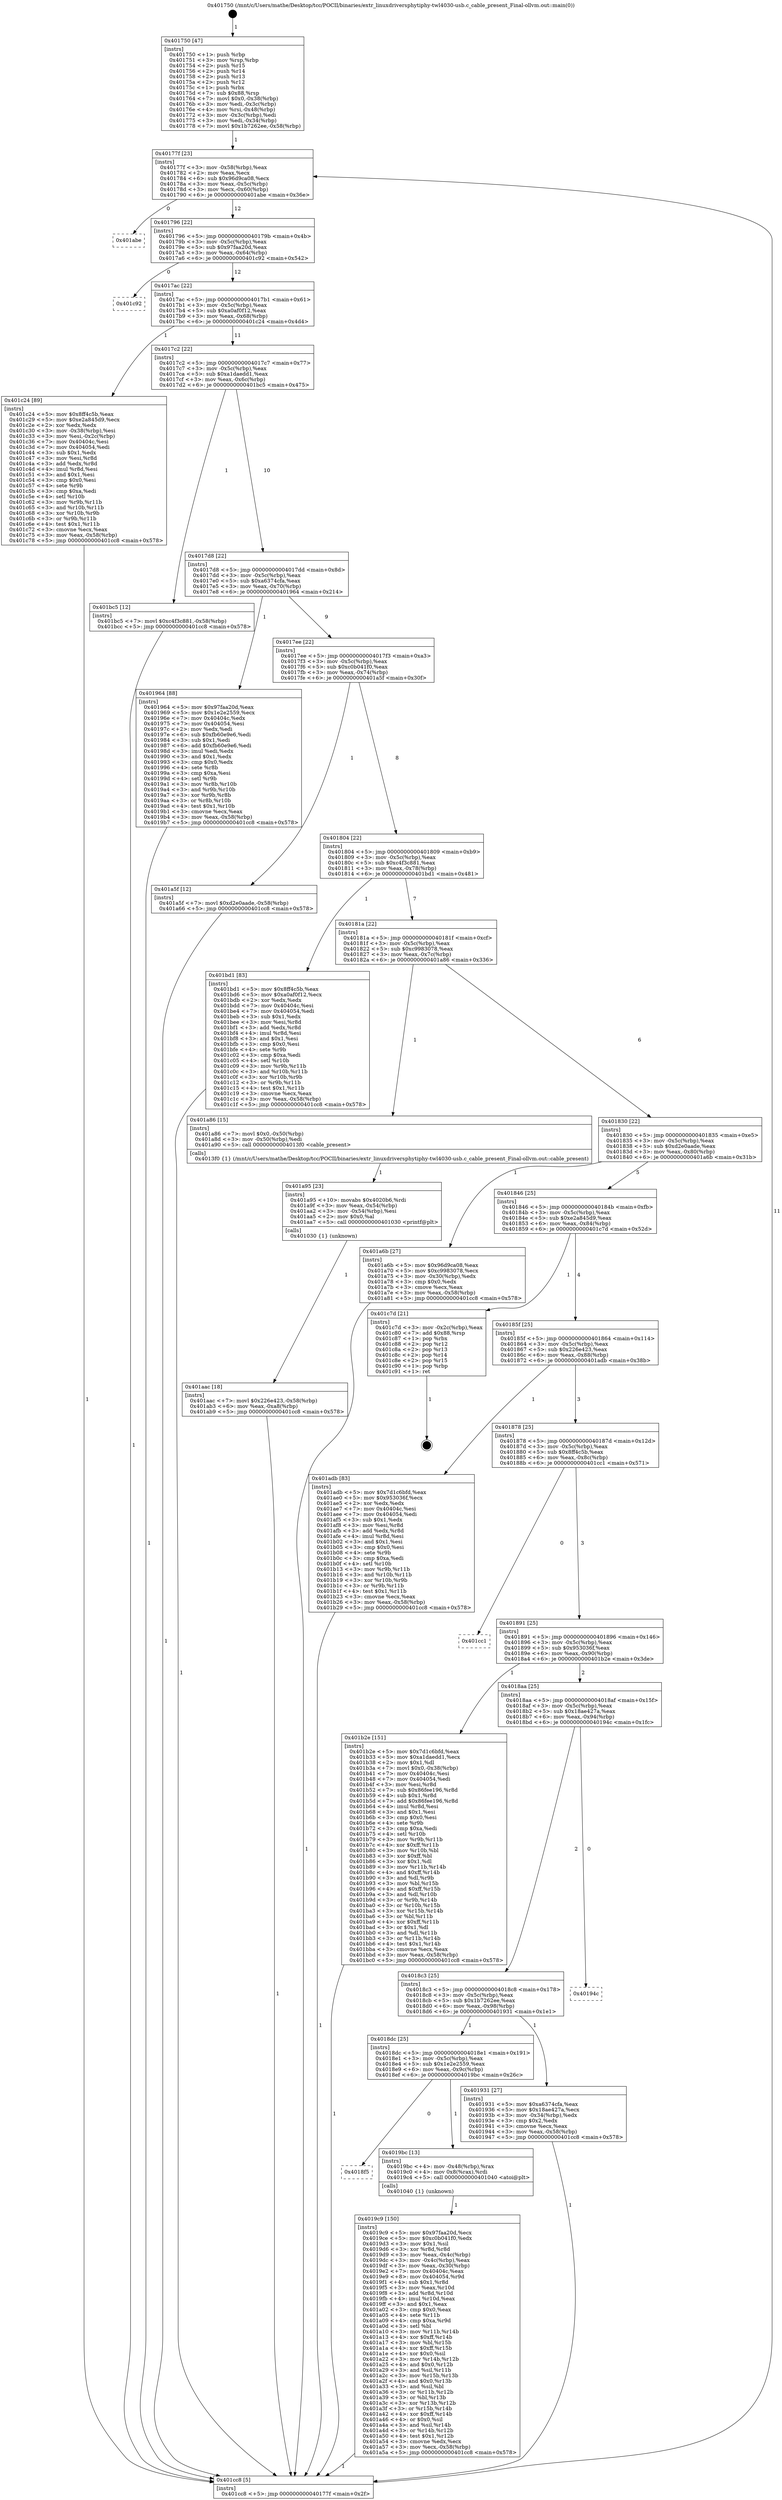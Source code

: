 digraph "0x401750" {
  label = "0x401750 (/mnt/c/Users/mathe/Desktop/tcc/POCII/binaries/extr_linuxdriversphytiphy-twl4030-usb.c_cable_present_Final-ollvm.out::main(0))"
  labelloc = "t"
  node[shape=record]

  Entry [label="",width=0.3,height=0.3,shape=circle,fillcolor=black,style=filled]
  "0x40177f" [label="{
     0x40177f [23]\l
     | [instrs]\l
     &nbsp;&nbsp;0x40177f \<+3\>: mov -0x58(%rbp),%eax\l
     &nbsp;&nbsp;0x401782 \<+2\>: mov %eax,%ecx\l
     &nbsp;&nbsp;0x401784 \<+6\>: sub $0x96d9ca08,%ecx\l
     &nbsp;&nbsp;0x40178a \<+3\>: mov %eax,-0x5c(%rbp)\l
     &nbsp;&nbsp;0x40178d \<+3\>: mov %ecx,-0x60(%rbp)\l
     &nbsp;&nbsp;0x401790 \<+6\>: je 0000000000401abe \<main+0x36e\>\l
  }"]
  "0x401abe" [label="{
     0x401abe\l
  }", style=dashed]
  "0x401796" [label="{
     0x401796 [22]\l
     | [instrs]\l
     &nbsp;&nbsp;0x401796 \<+5\>: jmp 000000000040179b \<main+0x4b\>\l
     &nbsp;&nbsp;0x40179b \<+3\>: mov -0x5c(%rbp),%eax\l
     &nbsp;&nbsp;0x40179e \<+5\>: sub $0x97faa20d,%eax\l
     &nbsp;&nbsp;0x4017a3 \<+3\>: mov %eax,-0x64(%rbp)\l
     &nbsp;&nbsp;0x4017a6 \<+6\>: je 0000000000401c92 \<main+0x542\>\l
  }"]
  Exit [label="",width=0.3,height=0.3,shape=circle,fillcolor=black,style=filled,peripheries=2]
  "0x401c92" [label="{
     0x401c92\l
  }", style=dashed]
  "0x4017ac" [label="{
     0x4017ac [22]\l
     | [instrs]\l
     &nbsp;&nbsp;0x4017ac \<+5\>: jmp 00000000004017b1 \<main+0x61\>\l
     &nbsp;&nbsp;0x4017b1 \<+3\>: mov -0x5c(%rbp),%eax\l
     &nbsp;&nbsp;0x4017b4 \<+5\>: sub $0xa0af0f12,%eax\l
     &nbsp;&nbsp;0x4017b9 \<+3\>: mov %eax,-0x68(%rbp)\l
     &nbsp;&nbsp;0x4017bc \<+6\>: je 0000000000401c24 \<main+0x4d4\>\l
  }"]
  "0x401aac" [label="{
     0x401aac [18]\l
     | [instrs]\l
     &nbsp;&nbsp;0x401aac \<+7\>: movl $0x226e423,-0x58(%rbp)\l
     &nbsp;&nbsp;0x401ab3 \<+6\>: mov %eax,-0xa8(%rbp)\l
     &nbsp;&nbsp;0x401ab9 \<+5\>: jmp 0000000000401cc8 \<main+0x578\>\l
  }"]
  "0x401c24" [label="{
     0x401c24 [89]\l
     | [instrs]\l
     &nbsp;&nbsp;0x401c24 \<+5\>: mov $0x8ff4c5b,%eax\l
     &nbsp;&nbsp;0x401c29 \<+5\>: mov $0xe2a845d9,%ecx\l
     &nbsp;&nbsp;0x401c2e \<+2\>: xor %edx,%edx\l
     &nbsp;&nbsp;0x401c30 \<+3\>: mov -0x38(%rbp),%esi\l
     &nbsp;&nbsp;0x401c33 \<+3\>: mov %esi,-0x2c(%rbp)\l
     &nbsp;&nbsp;0x401c36 \<+7\>: mov 0x40404c,%esi\l
     &nbsp;&nbsp;0x401c3d \<+7\>: mov 0x404054,%edi\l
     &nbsp;&nbsp;0x401c44 \<+3\>: sub $0x1,%edx\l
     &nbsp;&nbsp;0x401c47 \<+3\>: mov %esi,%r8d\l
     &nbsp;&nbsp;0x401c4a \<+3\>: add %edx,%r8d\l
     &nbsp;&nbsp;0x401c4d \<+4\>: imul %r8d,%esi\l
     &nbsp;&nbsp;0x401c51 \<+3\>: and $0x1,%esi\l
     &nbsp;&nbsp;0x401c54 \<+3\>: cmp $0x0,%esi\l
     &nbsp;&nbsp;0x401c57 \<+4\>: sete %r9b\l
     &nbsp;&nbsp;0x401c5b \<+3\>: cmp $0xa,%edi\l
     &nbsp;&nbsp;0x401c5e \<+4\>: setl %r10b\l
     &nbsp;&nbsp;0x401c62 \<+3\>: mov %r9b,%r11b\l
     &nbsp;&nbsp;0x401c65 \<+3\>: and %r10b,%r11b\l
     &nbsp;&nbsp;0x401c68 \<+3\>: xor %r10b,%r9b\l
     &nbsp;&nbsp;0x401c6b \<+3\>: or %r9b,%r11b\l
     &nbsp;&nbsp;0x401c6e \<+4\>: test $0x1,%r11b\l
     &nbsp;&nbsp;0x401c72 \<+3\>: cmovne %ecx,%eax\l
     &nbsp;&nbsp;0x401c75 \<+3\>: mov %eax,-0x58(%rbp)\l
     &nbsp;&nbsp;0x401c78 \<+5\>: jmp 0000000000401cc8 \<main+0x578\>\l
  }"]
  "0x4017c2" [label="{
     0x4017c2 [22]\l
     | [instrs]\l
     &nbsp;&nbsp;0x4017c2 \<+5\>: jmp 00000000004017c7 \<main+0x77\>\l
     &nbsp;&nbsp;0x4017c7 \<+3\>: mov -0x5c(%rbp),%eax\l
     &nbsp;&nbsp;0x4017ca \<+5\>: sub $0xa1daedd1,%eax\l
     &nbsp;&nbsp;0x4017cf \<+3\>: mov %eax,-0x6c(%rbp)\l
     &nbsp;&nbsp;0x4017d2 \<+6\>: je 0000000000401bc5 \<main+0x475\>\l
  }"]
  "0x401a95" [label="{
     0x401a95 [23]\l
     | [instrs]\l
     &nbsp;&nbsp;0x401a95 \<+10\>: movabs $0x4020b6,%rdi\l
     &nbsp;&nbsp;0x401a9f \<+3\>: mov %eax,-0x54(%rbp)\l
     &nbsp;&nbsp;0x401aa2 \<+3\>: mov -0x54(%rbp),%esi\l
     &nbsp;&nbsp;0x401aa5 \<+2\>: mov $0x0,%al\l
     &nbsp;&nbsp;0x401aa7 \<+5\>: call 0000000000401030 \<printf@plt\>\l
     | [calls]\l
     &nbsp;&nbsp;0x401030 \{1\} (unknown)\l
  }"]
  "0x401bc5" [label="{
     0x401bc5 [12]\l
     | [instrs]\l
     &nbsp;&nbsp;0x401bc5 \<+7\>: movl $0xc4f3c881,-0x58(%rbp)\l
     &nbsp;&nbsp;0x401bcc \<+5\>: jmp 0000000000401cc8 \<main+0x578\>\l
  }"]
  "0x4017d8" [label="{
     0x4017d8 [22]\l
     | [instrs]\l
     &nbsp;&nbsp;0x4017d8 \<+5\>: jmp 00000000004017dd \<main+0x8d\>\l
     &nbsp;&nbsp;0x4017dd \<+3\>: mov -0x5c(%rbp),%eax\l
     &nbsp;&nbsp;0x4017e0 \<+5\>: sub $0xa6374cfa,%eax\l
     &nbsp;&nbsp;0x4017e5 \<+3\>: mov %eax,-0x70(%rbp)\l
     &nbsp;&nbsp;0x4017e8 \<+6\>: je 0000000000401964 \<main+0x214\>\l
  }"]
  "0x4019c9" [label="{
     0x4019c9 [150]\l
     | [instrs]\l
     &nbsp;&nbsp;0x4019c9 \<+5\>: mov $0x97faa20d,%ecx\l
     &nbsp;&nbsp;0x4019ce \<+5\>: mov $0xc0b041f0,%edx\l
     &nbsp;&nbsp;0x4019d3 \<+3\>: mov $0x1,%sil\l
     &nbsp;&nbsp;0x4019d6 \<+3\>: xor %r8d,%r8d\l
     &nbsp;&nbsp;0x4019d9 \<+3\>: mov %eax,-0x4c(%rbp)\l
     &nbsp;&nbsp;0x4019dc \<+3\>: mov -0x4c(%rbp),%eax\l
     &nbsp;&nbsp;0x4019df \<+3\>: mov %eax,-0x30(%rbp)\l
     &nbsp;&nbsp;0x4019e2 \<+7\>: mov 0x40404c,%eax\l
     &nbsp;&nbsp;0x4019e9 \<+8\>: mov 0x404054,%r9d\l
     &nbsp;&nbsp;0x4019f1 \<+4\>: sub $0x1,%r8d\l
     &nbsp;&nbsp;0x4019f5 \<+3\>: mov %eax,%r10d\l
     &nbsp;&nbsp;0x4019f8 \<+3\>: add %r8d,%r10d\l
     &nbsp;&nbsp;0x4019fb \<+4\>: imul %r10d,%eax\l
     &nbsp;&nbsp;0x4019ff \<+3\>: and $0x1,%eax\l
     &nbsp;&nbsp;0x401a02 \<+3\>: cmp $0x0,%eax\l
     &nbsp;&nbsp;0x401a05 \<+4\>: sete %r11b\l
     &nbsp;&nbsp;0x401a09 \<+4\>: cmp $0xa,%r9d\l
     &nbsp;&nbsp;0x401a0d \<+3\>: setl %bl\l
     &nbsp;&nbsp;0x401a10 \<+3\>: mov %r11b,%r14b\l
     &nbsp;&nbsp;0x401a13 \<+4\>: xor $0xff,%r14b\l
     &nbsp;&nbsp;0x401a17 \<+3\>: mov %bl,%r15b\l
     &nbsp;&nbsp;0x401a1a \<+4\>: xor $0xff,%r15b\l
     &nbsp;&nbsp;0x401a1e \<+4\>: xor $0x0,%sil\l
     &nbsp;&nbsp;0x401a22 \<+3\>: mov %r14b,%r12b\l
     &nbsp;&nbsp;0x401a25 \<+4\>: and $0x0,%r12b\l
     &nbsp;&nbsp;0x401a29 \<+3\>: and %sil,%r11b\l
     &nbsp;&nbsp;0x401a2c \<+3\>: mov %r15b,%r13b\l
     &nbsp;&nbsp;0x401a2f \<+4\>: and $0x0,%r13b\l
     &nbsp;&nbsp;0x401a33 \<+3\>: and %sil,%bl\l
     &nbsp;&nbsp;0x401a36 \<+3\>: or %r11b,%r12b\l
     &nbsp;&nbsp;0x401a39 \<+3\>: or %bl,%r13b\l
     &nbsp;&nbsp;0x401a3c \<+3\>: xor %r13b,%r12b\l
     &nbsp;&nbsp;0x401a3f \<+3\>: or %r15b,%r14b\l
     &nbsp;&nbsp;0x401a42 \<+4\>: xor $0xff,%r14b\l
     &nbsp;&nbsp;0x401a46 \<+4\>: or $0x0,%sil\l
     &nbsp;&nbsp;0x401a4a \<+3\>: and %sil,%r14b\l
     &nbsp;&nbsp;0x401a4d \<+3\>: or %r14b,%r12b\l
     &nbsp;&nbsp;0x401a50 \<+4\>: test $0x1,%r12b\l
     &nbsp;&nbsp;0x401a54 \<+3\>: cmovne %edx,%ecx\l
     &nbsp;&nbsp;0x401a57 \<+3\>: mov %ecx,-0x58(%rbp)\l
     &nbsp;&nbsp;0x401a5a \<+5\>: jmp 0000000000401cc8 \<main+0x578\>\l
  }"]
  "0x401964" [label="{
     0x401964 [88]\l
     | [instrs]\l
     &nbsp;&nbsp;0x401964 \<+5\>: mov $0x97faa20d,%eax\l
     &nbsp;&nbsp;0x401969 \<+5\>: mov $0x1e2e2559,%ecx\l
     &nbsp;&nbsp;0x40196e \<+7\>: mov 0x40404c,%edx\l
     &nbsp;&nbsp;0x401975 \<+7\>: mov 0x404054,%esi\l
     &nbsp;&nbsp;0x40197c \<+2\>: mov %edx,%edi\l
     &nbsp;&nbsp;0x40197e \<+6\>: sub $0xfb60e9e6,%edi\l
     &nbsp;&nbsp;0x401984 \<+3\>: sub $0x1,%edi\l
     &nbsp;&nbsp;0x401987 \<+6\>: add $0xfb60e9e6,%edi\l
     &nbsp;&nbsp;0x40198d \<+3\>: imul %edi,%edx\l
     &nbsp;&nbsp;0x401990 \<+3\>: and $0x1,%edx\l
     &nbsp;&nbsp;0x401993 \<+3\>: cmp $0x0,%edx\l
     &nbsp;&nbsp;0x401996 \<+4\>: sete %r8b\l
     &nbsp;&nbsp;0x40199a \<+3\>: cmp $0xa,%esi\l
     &nbsp;&nbsp;0x40199d \<+4\>: setl %r9b\l
     &nbsp;&nbsp;0x4019a1 \<+3\>: mov %r8b,%r10b\l
     &nbsp;&nbsp;0x4019a4 \<+3\>: and %r9b,%r10b\l
     &nbsp;&nbsp;0x4019a7 \<+3\>: xor %r9b,%r8b\l
     &nbsp;&nbsp;0x4019aa \<+3\>: or %r8b,%r10b\l
     &nbsp;&nbsp;0x4019ad \<+4\>: test $0x1,%r10b\l
     &nbsp;&nbsp;0x4019b1 \<+3\>: cmovne %ecx,%eax\l
     &nbsp;&nbsp;0x4019b4 \<+3\>: mov %eax,-0x58(%rbp)\l
     &nbsp;&nbsp;0x4019b7 \<+5\>: jmp 0000000000401cc8 \<main+0x578\>\l
  }"]
  "0x4017ee" [label="{
     0x4017ee [22]\l
     | [instrs]\l
     &nbsp;&nbsp;0x4017ee \<+5\>: jmp 00000000004017f3 \<main+0xa3\>\l
     &nbsp;&nbsp;0x4017f3 \<+3\>: mov -0x5c(%rbp),%eax\l
     &nbsp;&nbsp;0x4017f6 \<+5\>: sub $0xc0b041f0,%eax\l
     &nbsp;&nbsp;0x4017fb \<+3\>: mov %eax,-0x74(%rbp)\l
     &nbsp;&nbsp;0x4017fe \<+6\>: je 0000000000401a5f \<main+0x30f\>\l
  }"]
  "0x4018f5" [label="{
     0x4018f5\l
  }", style=dashed]
  "0x401a5f" [label="{
     0x401a5f [12]\l
     | [instrs]\l
     &nbsp;&nbsp;0x401a5f \<+7\>: movl $0xd2e0aade,-0x58(%rbp)\l
     &nbsp;&nbsp;0x401a66 \<+5\>: jmp 0000000000401cc8 \<main+0x578\>\l
  }"]
  "0x401804" [label="{
     0x401804 [22]\l
     | [instrs]\l
     &nbsp;&nbsp;0x401804 \<+5\>: jmp 0000000000401809 \<main+0xb9\>\l
     &nbsp;&nbsp;0x401809 \<+3\>: mov -0x5c(%rbp),%eax\l
     &nbsp;&nbsp;0x40180c \<+5\>: sub $0xc4f3c881,%eax\l
     &nbsp;&nbsp;0x401811 \<+3\>: mov %eax,-0x78(%rbp)\l
     &nbsp;&nbsp;0x401814 \<+6\>: je 0000000000401bd1 \<main+0x481\>\l
  }"]
  "0x4019bc" [label="{
     0x4019bc [13]\l
     | [instrs]\l
     &nbsp;&nbsp;0x4019bc \<+4\>: mov -0x48(%rbp),%rax\l
     &nbsp;&nbsp;0x4019c0 \<+4\>: mov 0x8(%rax),%rdi\l
     &nbsp;&nbsp;0x4019c4 \<+5\>: call 0000000000401040 \<atoi@plt\>\l
     | [calls]\l
     &nbsp;&nbsp;0x401040 \{1\} (unknown)\l
  }"]
  "0x401bd1" [label="{
     0x401bd1 [83]\l
     | [instrs]\l
     &nbsp;&nbsp;0x401bd1 \<+5\>: mov $0x8ff4c5b,%eax\l
     &nbsp;&nbsp;0x401bd6 \<+5\>: mov $0xa0af0f12,%ecx\l
     &nbsp;&nbsp;0x401bdb \<+2\>: xor %edx,%edx\l
     &nbsp;&nbsp;0x401bdd \<+7\>: mov 0x40404c,%esi\l
     &nbsp;&nbsp;0x401be4 \<+7\>: mov 0x404054,%edi\l
     &nbsp;&nbsp;0x401beb \<+3\>: sub $0x1,%edx\l
     &nbsp;&nbsp;0x401bee \<+3\>: mov %esi,%r8d\l
     &nbsp;&nbsp;0x401bf1 \<+3\>: add %edx,%r8d\l
     &nbsp;&nbsp;0x401bf4 \<+4\>: imul %r8d,%esi\l
     &nbsp;&nbsp;0x401bf8 \<+3\>: and $0x1,%esi\l
     &nbsp;&nbsp;0x401bfb \<+3\>: cmp $0x0,%esi\l
     &nbsp;&nbsp;0x401bfe \<+4\>: sete %r9b\l
     &nbsp;&nbsp;0x401c02 \<+3\>: cmp $0xa,%edi\l
     &nbsp;&nbsp;0x401c05 \<+4\>: setl %r10b\l
     &nbsp;&nbsp;0x401c09 \<+3\>: mov %r9b,%r11b\l
     &nbsp;&nbsp;0x401c0c \<+3\>: and %r10b,%r11b\l
     &nbsp;&nbsp;0x401c0f \<+3\>: xor %r10b,%r9b\l
     &nbsp;&nbsp;0x401c12 \<+3\>: or %r9b,%r11b\l
     &nbsp;&nbsp;0x401c15 \<+4\>: test $0x1,%r11b\l
     &nbsp;&nbsp;0x401c19 \<+3\>: cmovne %ecx,%eax\l
     &nbsp;&nbsp;0x401c1c \<+3\>: mov %eax,-0x58(%rbp)\l
     &nbsp;&nbsp;0x401c1f \<+5\>: jmp 0000000000401cc8 \<main+0x578\>\l
  }"]
  "0x40181a" [label="{
     0x40181a [22]\l
     | [instrs]\l
     &nbsp;&nbsp;0x40181a \<+5\>: jmp 000000000040181f \<main+0xcf\>\l
     &nbsp;&nbsp;0x40181f \<+3\>: mov -0x5c(%rbp),%eax\l
     &nbsp;&nbsp;0x401822 \<+5\>: sub $0xc9983078,%eax\l
     &nbsp;&nbsp;0x401827 \<+3\>: mov %eax,-0x7c(%rbp)\l
     &nbsp;&nbsp;0x40182a \<+6\>: je 0000000000401a86 \<main+0x336\>\l
  }"]
  "0x401750" [label="{
     0x401750 [47]\l
     | [instrs]\l
     &nbsp;&nbsp;0x401750 \<+1\>: push %rbp\l
     &nbsp;&nbsp;0x401751 \<+3\>: mov %rsp,%rbp\l
     &nbsp;&nbsp;0x401754 \<+2\>: push %r15\l
     &nbsp;&nbsp;0x401756 \<+2\>: push %r14\l
     &nbsp;&nbsp;0x401758 \<+2\>: push %r13\l
     &nbsp;&nbsp;0x40175a \<+2\>: push %r12\l
     &nbsp;&nbsp;0x40175c \<+1\>: push %rbx\l
     &nbsp;&nbsp;0x40175d \<+7\>: sub $0x88,%rsp\l
     &nbsp;&nbsp;0x401764 \<+7\>: movl $0x0,-0x38(%rbp)\l
     &nbsp;&nbsp;0x40176b \<+3\>: mov %edi,-0x3c(%rbp)\l
     &nbsp;&nbsp;0x40176e \<+4\>: mov %rsi,-0x48(%rbp)\l
     &nbsp;&nbsp;0x401772 \<+3\>: mov -0x3c(%rbp),%edi\l
     &nbsp;&nbsp;0x401775 \<+3\>: mov %edi,-0x34(%rbp)\l
     &nbsp;&nbsp;0x401778 \<+7\>: movl $0x1b7262ee,-0x58(%rbp)\l
  }"]
  "0x401a86" [label="{
     0x401a86 [15]\l
     | [instrs]\l
     &nbsp;&nbsp;0x401a86 \<+7\>: movl $0x0,-0x50(%rbp)\l
     &nbsp;&nbsp;0x401a8d \<+3\>: mov -0x50(%rbp),%edi\l
     &nbsp;&nbsp;0x401a90 \<+5\>: call 00000000004013f0 \<cable_present\>\l
     | [calls]\l
     &nbsp;&nbsp;0x4013f0 \{1\} (/mnt/c/Users/mathe/Desktop/tcc/POCII/binaries/extr_linuxdriversphytiphy-twl4030-usb.c_cable_present_Final-ollvm.out::cable_present)\l
  }"]
  "0x401830" [label="{
     0x401830 [22]\l
     | [instrs]\l
     &nbsp;&nbsp;0x401830 \<+5\>: jmp 0000000000401835 \<main+0xe5\>\l
     &nbsp;&nbsp;0x401835 \<+3\>: mov -0x5c(%rbp),%eax\l
     &nbsp;&nbsp;0x401838 \<+5\>: sub $0xd2e0aade,%eax\l
     &nbsp;&nbsp;0x40183d \<+3\>: mov %eax,-0x80(%rbp)\l
     &nbsp;&nbsp;0x401840 \<+6\>: je 0000000000401a6b \<main+0x31b\>\l
  }"]
  "0x401cc8" [label="{
     0x401cc8 [5]\l
     | [instrs]\l
     &nbsp;&nbsp;0x401cc8 \<+5\>: jmp 000000000040177f \<main+0x2f\>\l
  }"]
  "0x401a6b" [label="{
     0x401a6b [27]\l
     | [instrs]\l
     &nbsp;&nbsp;0x401a6b \<+5\>: mov $0x96d9ca08,%eax\l
     &nbsp;&nbsp;0x401a70 \<+5\>: mov $0xc9983078,%ecx\l
     &nbsp;&nbsp;0x401a75 \<+3\>: mov -0x30(%rbp),%edx\l
     &nbsp;&nbsp;0x401a78 \<+3\>: cmp $0x0,%edx\l
     &nbsp;&nbsp;0x401a7b \<+3\>: cmove %ecx,%eax\l
     &nbsp;&nbsp;0x401a7e \<+3\>: mov %eax,-0x58(%rbp)\l
     &nbsp;&nbsp;0x401a81 \<+5\>: jmp 0000000000401cc8 \<main+0x578\>\l
  }"]
  "0x401846" [label="{
     0x401846 [25]\l
     | [instrs]\l
     &nbsp;&nbsp;0x401846 \<+5\>: jmp 000000000040184b \<main+0xfb\>\l
     &nbsp;&nbsp;0x40184b \<+3\>: mov -0x5c(%rbp),%eax\l
     &nbsp;&nbsp;0x40184e \<+5\>: sub $0xe2a845d9,%eax\l
     &nbsp;&nbsp;0x401853 \<+6\>: mov %eax,-0x84(%rbp)\l
     &nbsp;&nbsp;0x401859 \<+6\>: je 0000000000401c7d \<main+0x52d\>\l
  }"]
  "0x4018dc" [label="{
     0x4018dc [25]\l
     | [instrs]\l
     &nbsp;&nbsp;0x4018dc \<+5\>: jmp 00000000004018e1 \<main+0x191\>\l
     &nbsp;&nbsp;0x4018e1 \<+3\>: mov -0x5c(%rbp),%eax\l
     &nbsp;&nbsp;0x4018e4 \<+5\>: sub $0x1e2e2559,%eax\l
     &nbsp;&nbsp;0x4018e9 \<+6\>: mov %eax,-0x9c(%rbp)\l
     &nbsp;&nbsp;0x4018ef \<+6\>: je 00000000004019bc \<main+0x26c\>\l
  }"]
  "0x401c7d" [label="{
     0x401c7d [21]\l
     | [instrs]\l
     &nbsp;&nbsp;0x401c7d \<+3\>: mov -0x2c(%rbp),%eax\l
     &nbsp;&nbsp;0x401c80 \<+7\>: add $0x88,%rsp\l
     &nbsp;&nbsp;0x401c87 \<+1\>: pop %rbx\l
     &nbsp;&nbsp;0x401c88 \<+2\>: pop %r12\l
     &nbsp;&nbsp;0x401c8a \<+2\>: pop %r13\l
     &nbsp;&nbsp;0x401c8c \<+2\>: pop %r14\l
     &nbsp;&nbsp;0x401c8e \<+2\>: pop %r15\l
     &nbsp;&nbsp;0x401c90 \<+1\>: pop %rbp\l
     &nbsp;&nbsp;0x401c91 \<+1\>: ret\l
  }"]
  "0x40185f" [label="{
     0x40185f [25]\l
     | [instrs]\l
     &nbsp;&nbsp;0x40185f \<+5\>: jmp 0000000000401864 \<main+0x114\>\l
     &nbsp;&nbsp;0x401864 \<+3\>: mov -0x5c(%rbp),%eax\l
     &nbsp;&nbsp;0x401867 \<+5\>: sub $0x226e423,%eax\l
     &nbsp;&nbsp;0x40186c \<+6\>: mov %eax,-0x88(%rbp)\l
     &nbsp;&nbsp;0x401872 \<+6\>: je 0000000000401adb \<main+0x38b\>\l
  }"]
  "0x401931" [label="{
     0x401931 [27]\l
     | [instrs]\l
     &nbsp;&nbsp;0x401931 \<+5\>: mov $0xa6374cfa,%eax\l
     &nbsp;&nbsp;0x401936 \<+5\>: mov $0x18ae427a,%ecx\l
     &nbsp;&nbsp;0x40193b \<+3\>: mov -0x34(%rbp),%edx\l
     &nbsp;&nbsp;0x40193e \<+3\>: cmp $0x2,%edx\l
     &nbsp;&nbsp;0x401941 \<+3\>: cmovne %ecx,%eax\l
     &nbsp;&nbsp;0x401944 \<+3\>: mov %eax,-0x58(%rbp)\l
     &nbsp;&nbsp;0x401947 \<+5\>: jmp 0000000000401cc8 \<main+0x578\>\l
  }"]
  "0x401adb" [label="{
     0x401adb [83]\l
     | [instrs]\l
     &nbsp;&nbsp;0x401adb \<+5\>: mov $0x7d1c6bfd,%eax\l
     &nbsp;&nbsp;0x401ae0 \<+5\>: mov $0x953036f,%ecx\l
     &nbsp;&nbsp;0x401ae5 \<+2\>: xor %edx,%edx\l
     &nbsp;&nbsp;0x401ae7 \<+7\>: mov 0x40404c,%esi\l
     &nbsp;&nbsp;0x401aee \<+7\>: mov 0x404054,%edi\l
     &nbsp;&nbsp;0x401af5 \<+3\>: sub $0x1,%edx\l
     &nbsp;&nbsp;0x401af8 \<+3\>: mov %esi,%r8d\l
     &nbsp;&nbsp;0x401afb \<+3\>: add %edx,%r8d\l
     &nbsp;&nbsp;0x401afe \<+4\>: imul %r8d,%esi\l
     &nbsp;&nbsp;0x401b02 \<+3\>: and $0x1,%esi\l
     &nbsp;&nbsp;0x401b05 \<+3\>: cmp $0x0,%esi\l
     &nbsp;&nbsp;0x401b08 \<+4\>: sete %r9b\l
     &nbsp;&nbsp;0x401b0c \<+3\>: cmp $0xa,%edi\l
     &nbsp;&nbsp;0x401b0f \<+4\>: setl %r10b\l
     &nbsp;&nbsp;0x401b13 \<+3\>: mov %r9b,%r11b\l
     &nbsp;&nbsp;0x401b16 \<+3\>: and %r10b,%r11b\l
     &nbsp;&nbsp;0x401b19 \<+3\>: xor %r10b,%r9b\l
     &nbsp;&nbsp;0x401b1c \<+3\>: or %r9b,%r11b\l
     &nbsp;&nbsp;0x401b1f \<+4\>: test $0x1,%r11b\l
     &nbsp;&nbsp;0x401b23 \<+3\>: cmovne %ecx,%eax\l
     &nbsp;&nbsp;0x401b26 \<+3\>: mov %eax,-0x58(%rbp)\l
     &nbsp;&nbsp;0x401b29 \<+5\>: jmp 0000000000401cc8 \<main+0x578\>\l
  }"]
  "0x401878" [label="{
     0x401878 [25]\l
     | [instrs]\l
     &nbsp;&nbsp;0x401878 \<+5\>: jmp 000000000040187d \<main+0x12d\>\l
     &nbsp;&nbsp;0x40187d \<+3\>: mov -0x5c(%rbp),%eax\l
     &nbsp;&nbsp;0x401880 \<+5\>: sub $0x8ff4c5b,%eax\l
     &nbsp;&nbsp;0x401885 \<+6\>: mov %eax,-0x8c(%rbp)\l
     &nbsp;&nbsp;0x40188b \<+6\>: je 0000000000401cc1 \<main+0x571\>\l
  }"]
  "0x4018c3" [label="{
     0x4018c3 [25]\l
     | [instrs]\l
     &nbsp;&nbsp;0x4018c3 \<+5\>: jmp 00000000004018c8 \<main+0x178\>\l
     &nbsp;&nbsp;0x4018c8 \<+3\>: mov -0x5c(%rbp),%eax\l
     &nbsp;&nbsp;0x4018cb \<+5\>: sub $0x1b7262ee,%eax\l
     &nbsp;&nbsp;0x4018d0 \<+6\>: mov %eax,-0x98(%rbp)\l
     &nbsp;&nbsp;0x4018d6 \<+6\>: je 0000000000401931 \<main+0x1e1\>\l
  }"]
  "0x401cc1" [label="{
     0x401cc1\l
  }", style=dashed]
  "0x401891" [label="{
     0x401891 [25]\l
     | [instrs]\l
     &nbsp;&nbsp;0x401891 \<+5\>: jmp 0000000000401896 \<main+0x146\>\l
     &nbsp;&nbsp;0x401896 \<+3\>: mov -0x5c(%rbp),%eax\l
     &nbsp;&nbsp;0x401899 \<+5\>: sub $0x953036f,%eax\l
     &nbsp;&nbsp;0x40189e \<+6\>: mov %eax,-0x90(%rbp)\l
     &nbsp;&nbsp;0x4018a4 \<+6\>: je 0000000000401b2e \<main+0x3de\>\l
  }"]
  "0x40194c" [label="{
     0x40194c\l
  }", style=dashed]
  "0x401b2e" [label="{
     0x401b2e [151]\l
     | [instrs]\l
     &nbsp;&nbsp;0x401b2e \<+5\>: mov $0x7d1c6bfd,%eax\l
     &nbsp;&nbsp;0x401b33 \<+5\>: mov $0xa1daedd1,%ecx\l
     &nbsp;&nbsp;0x401b38 \<+2\>: mov $0x1,%dl\l
     &nbsp;&nbsp;0x401b3a \<+7\>: movl $0x0,-0x38(%rbp)\l
     &nbsp;&nbsp;0x401b41 \<+7\>: mov 0x40404c,%esi\l
     &nbsp;&nbsp;0x401b48 \<+7\>: mov 0x404054,%edi\l
     &nbsp;&nbsp;0x401b4f \<+3\>: mov %esi,%r8d\l
     &nbsp;&nbsp;0x401b52 \<+7\>: sub $0x86fee196,%r8d\l
     &nbsp;&nbsp;0x401b59 \<+4\>: sub $0x1,%r8d\l
     &nbsp;&nbsp;0x401b5d \<+7\>: add $0x86fee196,%r8d\l
     &nbsp;&nbsp;0x401b64 \<+4\>: imul %r8d,%esi\l
     &nbsp;&nbsp;0x401b68 \<+3\>: and $0x1,%esi\l
     &nbsp;&nbsp;0x401b6b \<+3\>: cmp $0x0,%esi\l
     &nbsp;&nbsp;0x401b6e \<+4\>: sete %r9b\l
     &nbsp;&nbsp;0x401b72 \<+3\>: cmp $0xa,%edi\l
     &nbsp;&nbsp;0x401b75 \<+4\>: setl %r10b\l
     &nbsp;&nbsp;0x401b79 \<+3\>: mov %r9b,%r11b\l
     &nbsp;&nbsp;0x401b7c \<+4\>: xor $0xff,%r11b\l
     &nbsp;&nbsp;0x401b80 \<+3\>: mov %r10b,%bl\l
     &nbsp;&nbsp;0x401b83 \<+3\>: xor $0xff,%bl\l
     &nbsp;&nbsp;0x401b86 \<+3\>: xor $0x1,%dl\l
     &nbsp;&nbsp;0x401b89 \<+3\>: mov %r11b,%r14b\l
     &nbsp;&nbsp;0x401b8c \<+4\>: and $0xff,%r14b\l
     &nbsp;&nbsp;0x401b90 \<+3\>: and %dl,%r9b\l
     &nbsp;&nbsp;0x401b93 \<+3\>: mov %bl,%r15b\l
     &nbsp;&nbsp;0x401b96 \<+4\>: and $0xff,%r15b\l
     &nbsp;&nbsp;0x401b9a \<+3\>: and %dl,%r10b\l
     &nbsp;&nbsp;0x401b9d \<+3\>: or %r9b,%r14b\l
     &nbsp;&nbsp;0x401ba0 \<+3\>: or %r10b,%r15b\l
     &nbsp;&nbsp;0x401ba3 \<+3\>: xor %r15b,%r14b\l
     &nbsp;&nbsp;0x401ba6 \<+3\>: or %bl,%r11b\l
     &nbsp;&nbsp;0x401ba9 \<+4\>: xor $0xff,%r11b\l
     &nbsp;&nbsp;0x401bad \<+3\>: or $0x1,%dl\l
     &nbsp;&nbsp;0x401bb0 \<+3\>: and %dl,%r11b\l
     &nbsp;&nbsp;0x401bb3 \<+3\>: or %r11b,%r14b\l
     &nbsp;&nbsp;0x401bb6 \<+4\>: test $0x1,%r14b\l
     &nbsp;&nbsp;0x401bba \<+3\>: cmovne %ecx,%eax\l
     &nbsp;&nbsp;0x401bbd \<+3\>: mov %eax,-0x58(%rbp)\l
     &nbsp;&nbsp;0x401bc0 \<+5\>: jmp 0000000000401cc8 \<main+0x578\>\l
  }"]
  "0x4018aa" [label="{
     0x4018aa [25]\l
     | [instrs]\l
     &nbsp;&nbsp;0x4018aa \<+5\>: jmp 00000000004018af \<main+0x15f\>\l
     &nbsp;&nbsp;0x4018af \<+3\>: mov -0x5c(%rbp),%eax\l
     &nbsp;&nbsp;0x4018b2 \<+5\>: sub $0x18ae427a,%eax\l
     &nbsp;&nbsp;0x4018b7 \<+6\>: mov %eax,-0x94(%rbp)\l
     &nbsp;&nbsp;0x4018bd \<+6\>: je 000000000040194c \<main+0x1fc\>\l
  }"]
  Entry -> "0x401750" [label=" 1"]
  "0x40177f" -> "0x401abe" [label=" 0"]
  "0x40177f" -> "0x401796" [label=" 12"]
  "0x401c7d" -> Exit [label=" 1"]
  "0x401796" -> "0x401c92" [label=" 0"]
  "0x401796" -> "0x4017ac" [label=" 12"]
  "0x401c24" -> "0x401cc8" [label=" 1"]
  "0x4017ac" -> "0x401c24" [label=" 1"]
  "0x4017ac" -> "0x4017c2" [label=" 11"]
  "0x401bd1" -> "0x401cc8" [label=" 1"]
  "0x4017c2" -> "0x401bc5" [label=" 1"]
  "0x4017c2" -> "0x4017d8" [label=" 10"]
  "0x401bc5" -> "0x401cc8" [label=" 1"]
  "0x4017d8" -> "0x401964" [label=" 1"]
  "0x4017d8" -> "0x4017ee" [label=" 9"]
  "0x401b2e" -> "0x401cc8" [label=" 1"]
  "0x4017ee" -> "0x401a5f" [label=" 1"]
  "0x4017ee" -> "0x401804" [label=" 8"]
  "0x401adb" -> "0x401cc8" [label=" 1"]
  "0x401804" -> "0x401bd1" [label=" 1"]
  "0x401804" -> "0x40181a" [label=" 7"]
  "0x401aac" -> "0x401cc8" [label=" 1"]
  "0x40181a" -> "0x401a86" [label=" 1"]
  "0x40181a" -> "0x401830" [label=" 6"]
  "0x401a86" -> "0x401a95" [label=" 1"]
  "0x401830" -> "0x401a6b" [label=" 1"]
  "0x401830" -> "0x401846" [label=" 5"]
  "0x401a6b" -> "0x401cc8" [label=" 1"]
  "0x401846" -> "0x401c7d" [label=" 1"]
  "0x401846" -> "0x40185f" [label=" 4"]
  "0x401a5f" -> "0x401cc8" [label=" 1"]
  "0x40185f" -> "0x401adb" [label=" 1"]
  "0x40185f" -> "0x401878" [label=" 3"]
  "0x4019c9" -> "0x401cc8" [label=" 1"]
  "0x401878" -> "0x401cc1" [label=" 0"]
  "0x401878" -> "0x401891" [label=" 3"]
  "0x4018dc" -> "0x4018f5" [label=" 0"]
  "0x401891" -> "0x401b2e" [label=" 1"]
  "0x401891" -> "0x4018aa" [label=" 2"]
  "0x4018dc" -> "0x4019bc" [label=" 1"]
  "0x4018aa" -> "0x40194c" [label=" 0"]
  "0x4018aa" -> "0x4018c3" [label=" 2"]
  "0x4019bc" -> "0x4019c9" [label=" 1"]
  "0x4018c3" -> "0x401931" [label=" 1"]
  "0x4018c3" -> "0x4018dc" [label=" 1"]
  "0x401931" -> "0x401cc8" [label=" 1"]
  "0x401750" -> "0x40177f" [label=" 1"]
  "0x401cc8" -> "0x40177f" [label=" 11"]
  "0x401964" -> "0x401cc8" [label=" 1"]
  "0x401a95" -> "0x401aac" [label=" 1"]
}
